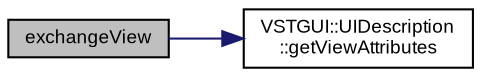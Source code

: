digraph "exchangeView"
{
  bgcolor="transparent";
  edge [fontname="Arial",fontsize="9",labelfontname="Arial",labelfontsize="9"];
  node [fontname="Arial",fontsize="9",shape=record];
  rankdir="LR";
  Node1 [label="exchangeView",height=0.2,width=0.4,color="black", fillcolor="grey75", style="filled" fontcolor="black"];
  Node1 -> Node2 [color="midnightblue",fontsize="9",style="solid",fontname="Arial"];
  Node2 [label="VSTGUI::UIDescription\l::getViewAttributes",height=0.2,width=0.4,color="black",URL="$class_v_s_t_g_u_i_1_1_u_i_description.html#ab892936eb26514fb254970fbc3305b26"];
}
